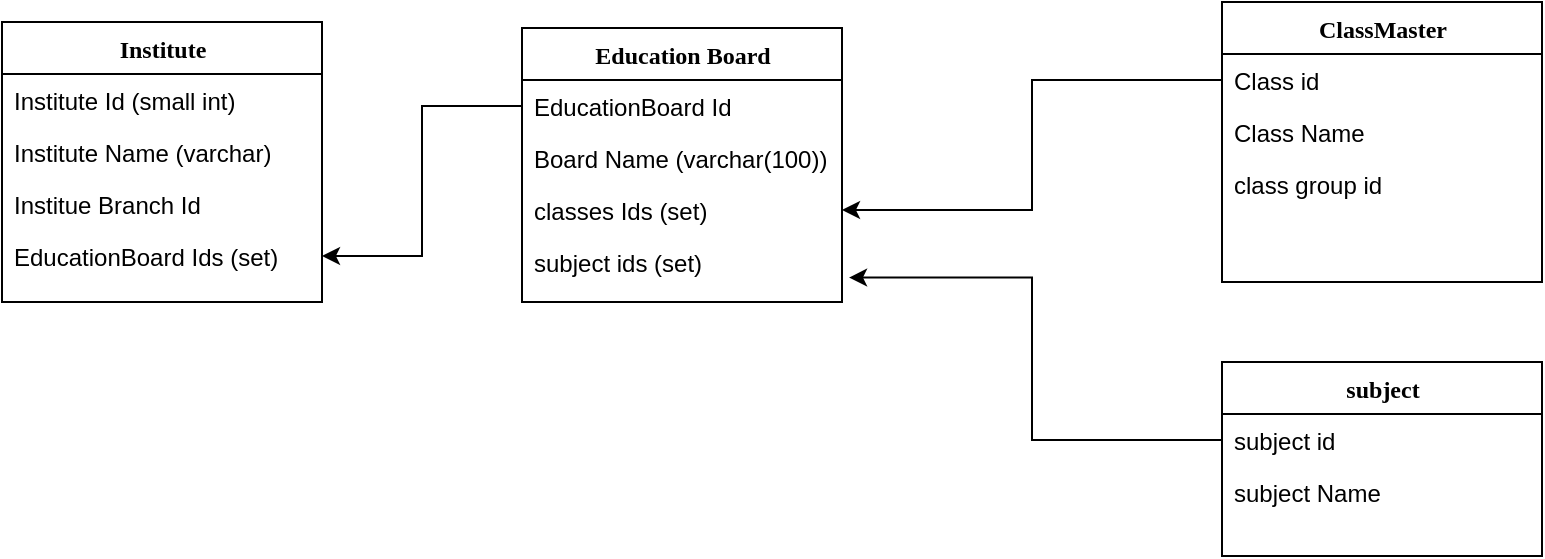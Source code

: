 <mxfile version="26.0.6">
  <diagram name="Page-1" id="9f46799a-70d6-7492-0946-bef42562c5a5">
    <mxGraphModel dx="843" dy="433" grid="1" gridSize="10" guides="1" tooltips="1" connect="1" arrows="1" fold="1" page="1" pageScale="1" pageWidth="1100" pageHeight="850" background="none" math="0" shadow="0">
      <root>
        <mxCell id="0" />
        <mxCell id="1" parent="0" />
        <mxCell id="78961159f06e98e8-17" value="Education Board" style="swimlane;html=1;fontStyle=1;align=center;verticalAlign=top;childLayout=stackLayout;horizontal=1;startSize=26;horizontalStack=0;resizeParent=1;resizeLast=0;collapsible=1;marginBottom=0;swimlaneFillColor=#ffffff;rounded=0;shadow=0;comic=0;labelBackgroundColor=none;strokeWidth=1;fillColor=none;fontFamily=Verdana;fontSize=12" parent="1" vertex="1">
          <mxGeometry x="500" y="173" width="160" height="137" as="geometry" />
        </mxCell>
        <mxCell id="78961159f06e98e8-21" value="EducationBoard Id&amp;nbsp;" style="text;html=1;strokeColor=none;fillColor=none;align=left;verticalAlign=top;spacingLeft=4;spacingRight=4;whiteSpace=wrap;overflow=hidden;rotatable=0;points=[[0,0.5],[1,0.5]];portConstraint=eastwest;" parent="78961159f06e98e8-17" vertex="1">
          <mxGeometry y="26" width="160" height="26" as="geometry" />
        </mxCell>
        <mxCell id="78961159f06e98e8-23" value="Board Name (varchar(100))" style="text;html=1;strokeColor=none;fillColor=none;align=left;verticalAlign=top;spacingLeft=4;spacingRight=4;whiteSpace=wrap;overflow=hidden;rotatable=0;points=[[0,0.5],[1,0.5]];portConstraint=eastwest;" parent="78961159f06e98e8-17" vertex="1">
          <mxGeometry y="52" width="160" height="26" as="geometry" />
        </mxCell>
        <mxCell id="78961159f06e98e8-25" value="classes Ids (set)" style="text;html=1;strokeColor=none;fillColor=none;align=left;verticalAlign=top;spacingLeft=4;spacingRight=4;whiteSpace=wrap;overflow=hidden;rotatable=0;points=[[0,0.5],[1,0.5]];portConstraint=eastwest;" parent="78961159f06e98e8-17" vertex="1">
          <mxGeometry y="78" width="160" height="26" as="geometry" />
        </mxCell>
        <mxCell id="78961159f06e98e8-26" value="subject ids (set)" style="text;html=1;strokeColor=none;fillColor=none;align=left;verticalAlign=top;spacingLeft=4;spacingRight=4;whiteSpace=wrap;overflow=hidden;rotatable=0;points=[[0,0.5],[1,0.5]];portConstraint=eastwest;" parent="78961159f06e98e8-17" vertex="1">
          <mxGeometry y="104" width="160" height="26" as="geometry" />
        </mxCell>
        <mxCell id="GdiWCsKRF5yYKzXLrqVx-2" value="subject" style="swimlane;html=1;fontStyle=1;align=center;verticalAlign=top;childLayout=stackLayout;horizontal=1;startSize=26;horizontalStack=0;resizeParent=1;resizeLast=0;collapsible=1;marginBottom=0;swimlaneFillColor=#ffffff;rounded=0;shadow=0;comic=0;labelBackgroundColor=none;strokeWidth=1;fillColor=none;fontFamily=Verdana;fontSize=12" vertex="1" parent="1">
          <mxGeometry x="850" y="340" width="160" height="97" as="geometry" />
        </mxCell>
        <mxCell id="GdiWCsKRF5yYKzXLrqVx-3" value="subject id" style="text;html=1;strokeColor=none;fillColor=none;align=left;verticalAlign=top;spacingLeft=4;spacingRight=4;whiteSpace=wrap;overflow=hidden;rotatable=0;points=[[0,0.5],[1,0.5]];portConstraint=eastwest;" vertex="1" parent="GdiWCsKRF5yYKzXLrqVx-2">
          <mxGeometry y="26" width="160" height="26" as="geometry" />
        </mxCell>
        <mxCell id="GdiWCsKRF5yYKzXLrqVx-4" value="subject Name" style="text;html=1;strokeColor=none;fillColor=none;align=left;verticalAlign=top;spacingLeft=4;spacingRight=4;whiteSpace=wrap;overflow=hidden;rotatable=0;points=[[0,0.5],[1,0.5]];portConstraint=eastwest;" vertex="1" parent="GdiWCsKRF5yYKzXLrqVx-2">
          <mxGeometry y="52" width="160" height="26" as="geometry" />
        </mxCell>
        <mxCell id="GdiWCsKRF5yYKzXLrqVx-11" style="edgeStyle=orthogonalEdgeStyle;rounded=0;orthogonalLoop=1;jettySize=auto;html=1;exitX=0;exitY=0.5;exitDx=0;exitDy=0;entryX=1.022;entryY=0.799;entryDx=0;entryDy=0;entryPerimeter=0;" edge="1" parent="1" source="GdiWCsKRF5yYKzXLrqVx-3" target="78961159f06e98e8-26">
          <mxGeometry relative="1" as="geometry" />
        </mxCell>
        <mxCell id="GdiWCsKRF5yYKzXLrqVx-12" value="ClassMaster" style="swimlane;html=1;fontStyle=1;align=center;verticalAlign=top;childLayout=stackLayout;horizontal=1;startSize=26;horizontalStack=0;resizeParent=1;resizeLast=0;collapsible=1;marginBottom=0;swimlaneFillColor=#ffffff;rounded=0;shadow=0;comic=0;labelBackgroundColor=none;strokeWidth=1;fillColor=none;fontFamily=Verdana;fontSize=12" vertex="1" parent="1">
          <mxGeometry x="850" y="160" width="160" height="140" as="geometry" />
        </mxCell>
        <mxCell id="GdiWCsKRF5yYKzXLrqVx-13" value="Class id" style="text;html=1;strokeColor=none;fillColor=none;align=left;verticalAlign=top;spacingLeft=4;spacingRight=4;whiteSpace=wrap;overflow=hidden;rotatable=0;points=[[0,0.5],[1,0.5]];portConstraint=eastwest;" vertex="1" parent="GdiWCsKRF5yYKzXLrqVx-12">
          <mxGeometry y="26" width="160" height="26" as="geometry" />
        </mxCell>
        <mxCell id="GdiWCsKRF5yYKzXLrqVx-14" value="Class Name" style="text;html=1;strokeColor=none;fillColor=none;align=left;verticalAlign=top;spacingLeft=4;spacingRight=4;whiteSpace=wrap;overflow=hidden;rotatable=0;points=[[0,0.5],[1,0.5]];portConstraint=eastwest;" vertex="1" parent="GdiWCsKRF5yYKzXLrqVx-12">
          <mxGeometry y="52" width="160" height="26" as="geometry" />
        </mxCell>
        <mxCell id="GdiWCsKRF5yYKzXLrqVx-15" value="class group id" style="text;html=1;strokeColor=none;fillColor=none;align=left;verticalAlign=top;spacingLeft=4;spacingRight=4;whiteSpace=wrap;overflow=hidden;rotatable=0;points=[[0,0.5],[1,0.5]];portConstraint=eastwest;" vertex="1" parent="GdiWCsKRF5yYKzXLrqVx-12">
          <mxGeometry y="78" width="160" height="26" as="geometry" />
        </mxCell>
        <mxCell id="GdiWCsKRF5yYKzXLrqVx-16" style="edgeStyle=orthogonalEdgeStyle;rounded=0;orthogonalLoop=1;jettySize=auto;html=1;exitX=0;exitY=0.5;exitDx=0;exitDy=0;entryX=1;entryY=0.5;entryDx=0;entryDy=0;" edge="1" parent="1" source="GdiWCsKRF5yYKzXLrqVx-13" target="78961159f06e98e8-25">
          <mxGeometry relative="1" as="geometry" />
        </mxCell>
        <mxCell id="GdiWCsKRF5yYKzXLrqVx-17" value="Institute" style="swimlane;html=1;fontStyle=1;align=center;verticalAlign=top;childLayout=stackLayout;horizontal=1;startSize=26;horizontalStack=0;resizeParent=1;resizeLast=0;collapsible=1;marginBottom=0;swimlaneFillColor=#ffffff;rounded=0;shadow=0;comic=0;labelBackgroundColor=none;strokeWidth=1;fillColor=none;fontFamily=Verdana;fontSize=12" vertex="1" parent="1">
          <mxGeometry x="240" y="170" width="160" height="140" as="geometry" />
        </mxCell>
        <mxCell id="GdiWCsKRF5yYKzXLrqVx-18" value="Institute Id (small int)" style="text;html=1;strokeColor=none;fillColor=none;align=left;verticalAlign=top;spacingLeft=4;spacingRight=4;whiteSpace=wrap;overflow=hidden;rotatable=0;points=[[0,0.5],[1,0.5]];portConstraint=eastwest;" vertex="1" parent="GdiWCsKRF5yYKzXLrqVx-17">
          <mxGeometry y="26" width="160" height="26" as="geometry" />
        </mxCell>
        <mxCell id="GdiWCsKRF5yYKzXLrqVx-19" value="Institute Name (varchar)" style="text;html=1;strokeColor=none;fillColor=none;align=left;verticalAlign=top;spacingLeft=4;spacingRight=4;whiteSpace=wrap;overflow=hidden;rotatable=0;points=[[0,0.5],[1,0.5]];portConstraint=eastwest;" vertex="1" parent="GdiWCsKRF5yYKzXLrqVx-17">
          <mxGeometry y="52" width="160" height="26" as="geometry" />
        </mxCell>
        <mxCell id="GdiWCsKRF5yYKzXLrqVx-20" value="Institue Branch Id" style="text;html=1;strokeColor=none;fillColor=none;align=left;verticalAlign=top;spacingLeft=4;spacingRight=4;whiteSpace=wrap;overflow=hidden;rotatable=0;points=[[0,0.5],[1,0.5]];portConstraint=eastwest;" vertex="1" parent="GdiWCsKRF5yYKzXLrqVx-17">
          <mxGeometry y="78" width="160" height="26" as="geometry" />
        </mxCell>
        <mxCell id="GdiWCsKRF5yYKzXLrqVx-22" value="EducationBoard Ids (set)" style="text;html=1;strokeColor=none;fillColor=none;align=left;verticalAlign=top;spacingLeft=4;spacingRight=4;whiteSpace=wrap;overflow=hidden;rotatable=0;points=[[0,0.5],[1,0.5]];portConstraint=eastwest;" vertex="1" parent="GdiWCsKRF5yYKzXLrqVx-17">
          <mxGeometry y="104" width="160" height="26" as="geometry" />
        </mxCell>
        <mxCell id="GdiWCsKRF5yYKzXLrqVx-23" style="edgeStyle=orthogonalEdgeStyle;rounded=0;orthogonalLoop=1;jettySize=auto;html=1;exitX=0;exitY=0.5;exitDx=0;exitDy=0;entryX=1;entryY=0.5;entryDx=0;entryDy=0;" edge="1" parent="1" source="78961159f06e98e8-21" target="GdiWCsKRF5yYKzXLrqVx-22">
          <mxGeometry relative="1" as="geometry" />
        </mxCell>
      </root>
    </mxGraphModel>
  </diagram>
</mxfile>
